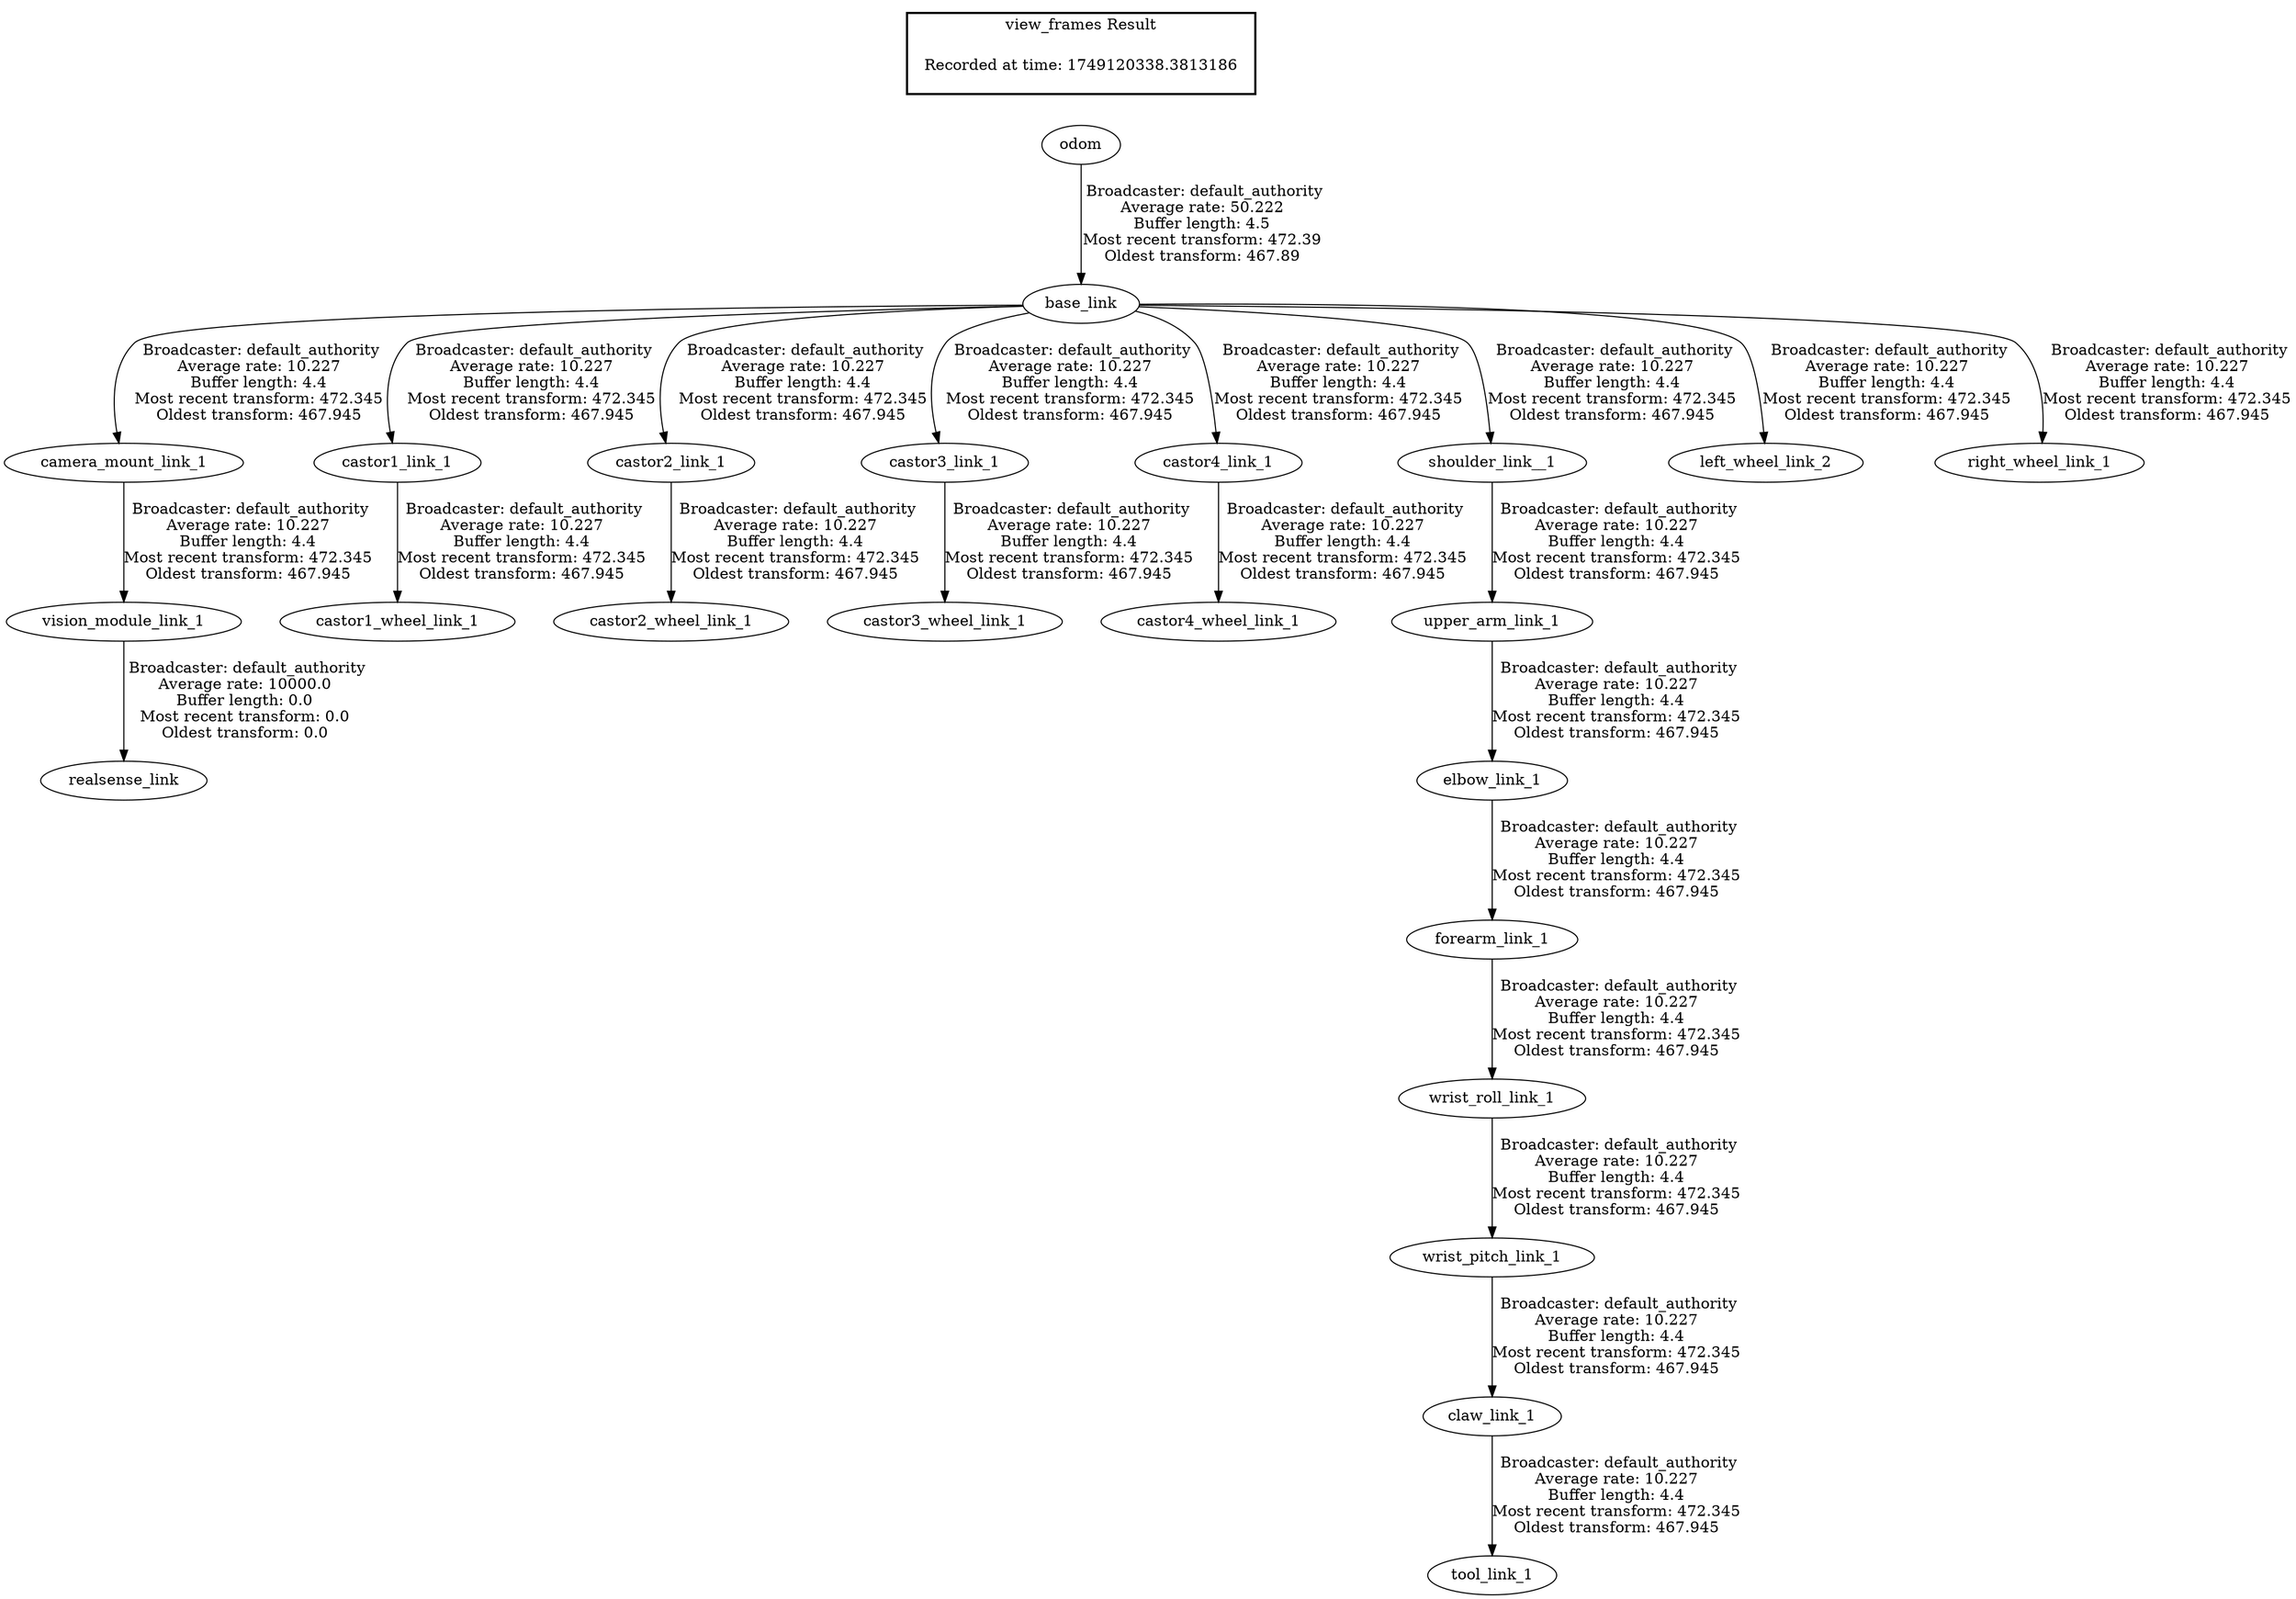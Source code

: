 digraph G {
"odom" -> "base_link"[label=" Broadcaster: default_authority\nAverage rate: 50.222\nBuffer length: 4.5\nMost recent transform: 472.39\nOldest transform: 467.89\n"];
"vision_module_link_1" -> "realsense_link"[label=" Broadcaster: default_authority\nAverage rate: 10000.0\nBuffer length: 0.0\nMost recent transform: 0.0\nOldest transform: 0.0\n"];
"camera_mount_link_1" -> "vision_module_link_1"[label=" Broadcaster: default_authority\nAverage rate: 10.227\nBuffer length: 4.4\nMost recent transform: 472.345\nOldest transform: 467.945\n"];
"base_link" -> "camera_mount_link_1"[label=" Broadcaster: default_authority\nAverage rate: 10.227\nBuffer length: 4.4\nMost recent transform: 472.345\nOldest transform: 467.945\n"];
"base_link" -> "castor1_link_1"[label=" Broadcaster: default_authority\nAverage rate: 10.227\nBuffer length: 4.4\nMost recent transform: 472.345\nOldest transform: 467.945\n"];
"castor1_link_1" -> "castor1_wheel_link_1"[label=" Broadcaster: default_authority\nAverage rate: 10.227\nBuffer length: 4.4\nMost recent transform: 472.345\nOldest transform: 467.945\n"];
"base_link" -> "castor2_link_1"[label=" Broadcaster: default_authority\nAverage rate: 10.227\nBuffer length: 4.4\nMost recent transform: 472.345\nOldest transform: 467.945\n"];
"castor2_link_1" -> "castor2_wheel_link_1"[label=" Broadcaster: default_authority\nAverage rate: 10.227\nBuffer length: 4.4\nMost recent transform: 472.345\nOldest transform: 467.945\n"];
"castor3_link_1" -> "castor3_wheel_link_1"[label=" Broadcaster: default_authority\nAverage rate: 10.227\nBuffer length: 4.4\nMost recent transform: 472.345\nOldest transform: 467.945\n"];
"base_link" -> "castor3_link_1"[label=" Broadcaster: default_authority\nAverage rate: 10.227\nBuffer length: 4.4\nMost recent transform: 472.345\nOldest transform: 467.945\n"];
"base_link" -> "castor4_link_1"[label=" Broadcaster: default_authority\nAverage rate: 10.227\nBuffer length: 4.4\nMost recent transform: 472.345\nOldest transform: 467.945\n"];
"castor4_link_1" -> "castor4_wheel_link_1"[label=" Broadcaster: default_authority\nAverage rate: 10.227\nBuffer length: 4.4\nMost recent transform: 472.345\nOldest transform: 467.945\n"];
"upper_arm_link_1" -> "elbow_link_1"[label=" Broadcaster: default_authority\nAverage rate: 10.227\nBuffer length: 4.4\nMost recent transform: 472.345\nOldest transform: 467.945\n"];
"shoulder_link__1" -> "upper_arm_link_1"[label=" Broadcaster: default_authority\nAverage rate: 10.227\nBuffer length: 4.4\nMost recent transform: 472.345\nOldest transform: 467.945\n"];
"elbow_link_1" -> "forearm_link_1"[label=" Broadcaster: default_authority\nAverage rate: 10.227\nBuffer length: 4.4\nMost recent transform: 472.345\nOldest transform: 467.945\n"];
"wrist_pitch_link_1" -> "claw_link_1"[label=" Broadcaster: default_authority\nAverage rate: 10.227\nBuffer length: 4.4\nMost recent transform: 472.345\nOldest transform: 467.945\n"];
"wrist_roll_link_1" -> "wrist_pitch_link_1"[label=" Broadcaster: default_authority\nAverage rate: 10.227\nBuffer length: 4.4\nMost recent transform: 472.345\nOldest transform: 467.945\n"];
"base_link" -> "left_wheel_link_2"[label=" Broadcaster: default_authority\nAverage rate: 10.227\nBuffer length: 4.4\nMost recent transform: 472.345\nOldest transform: 467.945\n"];
"base_link" -> "right_wheel_link_1"[label=" Broadcaster: default_authority\nAverage rate: 10.227\nBuffer length: 4.4\nMost recent transform: 472.345\nOldest transform: 467.945\n"];
"base_link" -> "shoulder_link__1"[label=" Broadcaster: default_authority\nAverage rate: 10.227\nBuffer length: 4.4\nMost recent transform: 472.345\nOldest transform: 467.945\n"];
"claw_link_1" -> "tool_link_1"[label=" Broadcaster: default_authority\nAverage rate: 10.227\nBuffer length: 4.4\nMost recent transform: 472.345\nOldest transform: 467.945\n"];
"forearm_link_1" -> "wrist_roll_link_1"[label=" Broadcaster: default_authority\nAverage rate: 10.227\nBuffer length: 4.4\nMost recent transform: 472.345\nOldest transform: 467.945\n"];
edge [style=invis];
 subgraph cluster_legend { style=bold; color=black; label ="view_frames Result";
"Recorded at time: 1749120338.3813186"[ shape=plaintext ] ;
}->"odom";
}